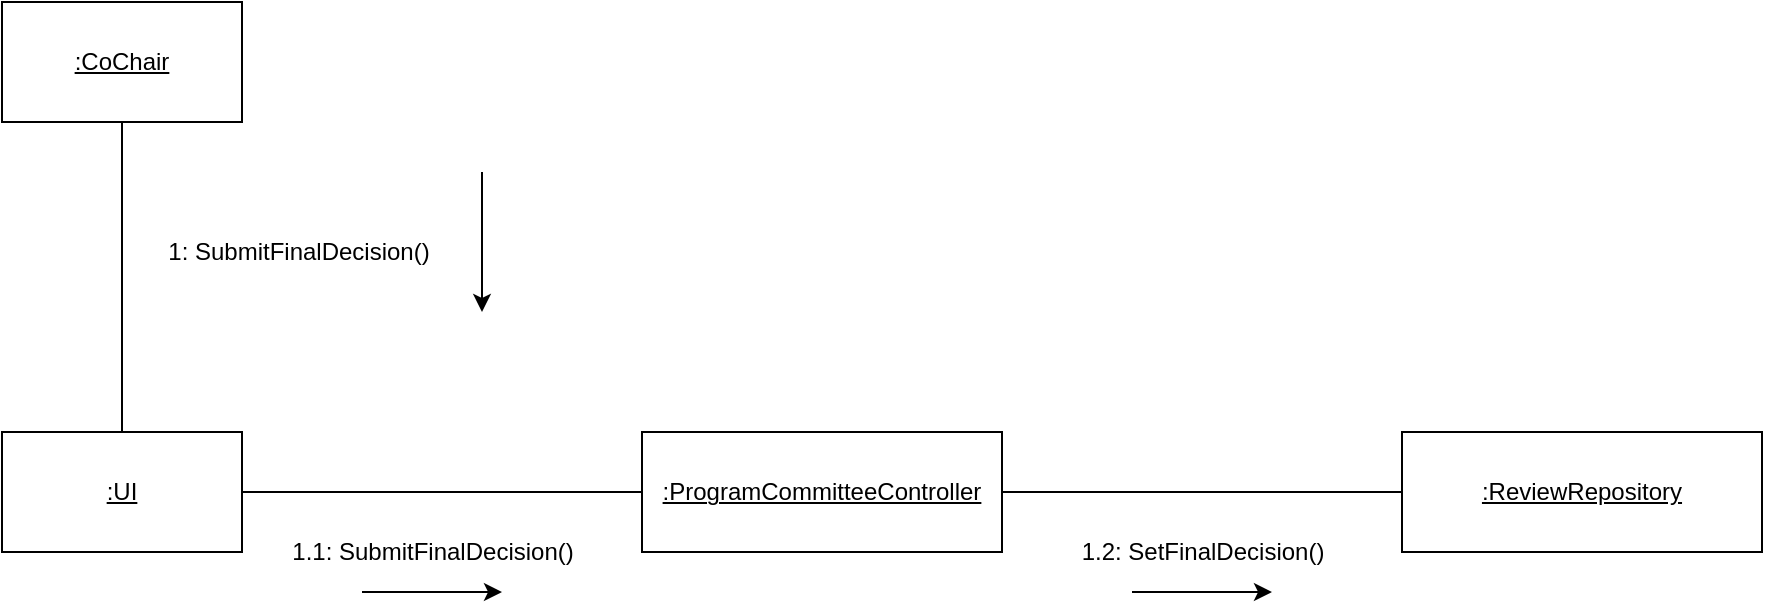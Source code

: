 <mxfile type="device" version="13.0.7" pages="2"><diagram id="13e1069c-82ec-6db2-03f1-153e76fe0fe0" name="Page-1"><mxGraphModel shadow="0" math="0" pageHeight="850" pageWidth="1100" pageScale="1" page="1" fold="1" arrows="1" connect="1" tooltips="1" guides="1" gridSize="10" dy="555" dx="979" grid="1" background="#ffffff"><root><mxCell id="0"/><mxCell id="1" parent="0"/><mxCell id="nfKez-gW2R2ZrKGgHBt4-2" value="&lt;u&gt;:CoChair&lt;/u&gt;" parent="1" vertex="1" style="rounded=0;whiteSpace=wrap;html=1;"><mxGeometry as="geometry" height="60" width="120" y="425" x="240"/></mxCell><mxCell id="nfKez-gW2R2ZrKGgHBt4-3" value="&lt;u&gt;:UI&lt;/u&gt;" parent="1" vertex="1" style="rounded=0;whiteSpace=wrap;html=1;"><mxGeometry as="geometry" height="60" width="120" y="640" x="240"/></mxCell><mxCell id="nfKez-gW2R2ZrKGgHBt4-5" value="&lt;u&gt;:ProgramCommitteeController&lt;/u&gt;" parent="1" vertex="1" style="rounded=0;whiteSpace=wrap;html=1;"><mxGeometry as="geometry" height="60" width="180" y="640" x="560"/></mxCell><mxCell id="nfKez-gW2R2ZrKGgHBt4-11" value="&lt;u&gt;:ReviewRepository&lt;/u&gt;" parent="1" vertex="1" style="rounded=0;whiteSpace=wrap;html=1;"><mxGeometry as="geometry" height="60" width="180" y="640" x="940"/></mxCell><mxCell id="nfKez-gW2R2ZrKGgHBt4-13" value="1: SubmitFinalDecision()" parent="1" vertex="1" style="text;html=1;align=center;verticalAlign=middle;resizable=0;points=[];autosize=1;"><mxGeometry as="geometry" height="20" width="150" y="540" x="313"/></mxCell><mxCell id="nfKez-gW2R2ZrKGgHBt4-14" value="" parent="1" style="edgeStyle=orthogonalEdgeStyle;rounded=0;orthogonalLoop=1;jettySize=auto;html=1;" edge="1"><mxGeometry as="geometry" relative="1"><mxPoint as="sourcePoint" y="510" x="480"/><mxPoint as="targetPoint" y="580" x="480"/></mxGeometry></mxCell><mxCell id="nfKez-gW2R2ZrKGgHBt4-15" value="" parent="1" style="endArrow=none;html=1;entryX=0.5;entryY=1;entryDx=0;entryDy=0;exitX=0.5;exitY=0;exitDx=0;exitDy=0;" source="nfKez-gW2R2ZrKGgHBt4-3" target="nfKez-gW2R2ZrKGgHBt4-2" edge="1"><mxGeometry as="geometry" height="50" width="50" relative="1"><mxPoint as="sourcePoint" y="580" x="240"/><mxPoint as="targetPoint" y="530" x="290"/></mxGeometry></mxCell><mxCell id="nfKez-gW2R2ZrKGgHBt4-16" value="1.1: SubmitFinalDecision()" parent="1" vertex="1" style="text;html=1;align=center;verticalAlign=middle;resizable=0;points=[];autosize=1;"><mxGeometry as="geometry" height="20" width="160" y="690" x="375"/></mxCell><mxCell id="nfKez-gW2R2ZrKGgHBt4-17" value="" parent="1" style="edgeStyle=orthogonalEdgeStyle;rounded=0;orthogonalLoop=1;jettySize=auto;html=1;" edge="1"><mxGeometry as="geometry" relative="1"><mxPoint as="sourcePoint" y="720" x="420"/><mxPoint as="targetPoint" y="720" x="490"/></mxGeometry></mxCell><mxCell id="nfKez-gW2R2ZrKGgHBt4-18" value="" parent="1" style="endArrow=none;html=1;exitX=1;exitY=0.5;exitDx=0;exitDy=0;entryX=0;entryY=0.5;entryDx=0;entryDy=0;" source="nfKez-gW2R2ZrKGgHBt4-3" target="nfKez-gW2R2ZrKGgHBt4-5" edge="1"><mxGeometry as="geometry" height="50" width="50" relative="1"><mxPoint as="sourcePoint" y="700" x="440"/><mxPoint as="targetPoint" y="650" x="490"/></mxGeometry></mxCell><mxCell id="nfKez-gW2R2ZrKGgHBt4-19" value="1.2: SetFinalDecision()" parent="1" vertex="1" style="text;html=1;align=center;verticalAlign=middle;resizable=0;points=[];autosize=1;"><mxGeometry as="geometry" height="20" width="140" y="690" x="770"/></mxCell><mxCell id="nfKez-gW2R2ZrKGgHBt4-21" value="" parent="1" style="edgeStyle=orthogonalEdgeStyle;rounded=0;orthogonalLoop=1;jettySize=auto;html=1;" edge="1"><mxGeometry as="geometry" relative="1"><mxPoint as="sourcePoint" y="720" x="805"/><mxPoint as="targetPoint" y="720" x="875"/></mxGeometry></mxCell><mxCell id="nfKez-gW2R2ZrKGgHBt4-22" value="" parent="1" style="endArrow=none;html=1;exitX=1;exitY=0.5;exitDx=0;exitDy=0;entryX=0;entryY=0.5;entryDx=0;entryDy=0;" source="nfKez-gW2R2ZrKGgHBt4-5" target="nfKez-gW2R2ZrKGgHBt4-11" edge="1"><mxGeometry as="geometry" height="50" width="50" relative="1"><mxPoint as="sourcePoint" y="690" x="840"/><mxPoint as="targetPoint" y="640" x="890"/></mxGeometry></mxCell></root></mxGraphModel></diagram><diagram id="dg3SweV-XBVIAxaIB0A2" name="Page-2"><mxGraphModel dx="1221" dy="571" grid="1" gridSize="10" guides="1" tooltips="1" connect="1" arrows="1" fold="1" page="1" pageScale="1" pageWidth="1920" pageHeight="1200" math="0" shadow="0"><root><mxCell id="p4oWfd0qXZwp72eAhlnT-0"/><mxCell id="p4oWfd0qXZwp72eAhlnT-1" parent="p4oWfd0qXZwp72eAhlnT-0"/><mxCell id="p4oWfd0qXZwp72eAhlnT-2" value=":ConferenceRepository" style="shape=umlLifeline;perimeter=lifelinePerimeter;whiteSpace=wrap;html=1;container=1;collapsible=0;recursiveResize=0;outlineConnect=0;" vertex="1" parent="p4oWfd0qXZwp72eAhlnT-1"><mxGeometry x="880" y="70" width="130" height="310" as="geometry"/></mxCell><mxCell id="p4oWfd0qXZwp72eAhlnT-3" value="" style="html=1;points=[];perimeter=orthogonalPerimeter;" vertex="1" parent="p4oWfd0qXZwp72eAhlnT-2"><mxGeometry x="60" y="80" width="10" height="30" as="geometry"/></mxCell><mxCell id="p4oWfd0qXZwp72eAhlnT-4" value=":UI" style="shape=umlLifeline;perimeter=lifelinePerimeter;whiteSpace=wrap;html=1;container=1;collapsible=0;recursiveResize=0;outlineConnect=0;" vertex="1" parent="p4oWfd0qXZwp72eAhlnT-1"><mxGeometry x="250" y="70" width="100" height="310" as="geometry"/></mxCell><mxCell id="p4oWfd0qXZwp72eAhlnT-5" value="" style="html=1;points=[];perimeter=orthogonalPerimeter;" vertex="1" parent="p4oWfd0qXZwp72eAhlnT-4"><mxGeometry x="45" y="70" width="10" height="30" as="geometry"/></mxCell><mxCell id="PTqq70tBKUXQ3F6i1KKz-7" value="" style="html=1;points=[];perimeter=orthogonalPerimeter;" vertex="1" parent="p4oWfd0qXZwp72eAhlnT-4"><mxGeometry x="45" y="130" width="10" height="25" as="geometry"/></mxCell><mxCell id="mge1Io1lVk8nVzHV-m7h-14" value="" style="html=1;points=[];perimeter=orthogonalPerimeter;" vertex="1" parent="p4oWfd0qXZwp72eAhlnT-4"><mxGeometry x="45" y="200" width="10" height="30" as="geometry"/></mxCell><mxCell id="p4oWfd0qXZwp72eAhlnT-6" value="&lt;span style=&quot;white-space: nowrap&quot;&gt;:ProgramComitteeController&lt;br&gt;&lt;/span&gt;" style="shape=umlLifeline;perimeter=lifelinePerimeter;whiteSpace=wrap;html=1;container=1;collapsible=0;recursiveResize=0;outlineConnect=0;" vertex="1" parent="p4oWfd0qXZwp72eAhlnT-1"><mxGeometry x="430" y="70" width="222" height="310" as="geometry"/></mxCell><mxCell id="p4oWfd0qXZwp72eAhlnT-12" value="" style="html=1;points=[];perimeter=orthogonalPerimeter;" vertex="1" parent="p4oWfd0qXZwp72eAhlnT-6"><mxGeometry x="106" y="80" width="10" height="30" as="geometry"/></mxCell><mxCell id="mge1Io1lVk8nVzHV-m7h-0" value="" style="html=1;points=[];perimeter=orthogonalPerimeter;" vertex="1" parent="p4oWfd0qXZwp72eAhlnT-6"><mxGeometry x="106" y="140" width="10" height="40" as="geometry"/></mxCell><mxCell id="mge1Io1lVk8nVzHV-m7h-16" value="" style="html=1;points=[];perimeter=orthogonalPerimeter;" vertex="1" parent="p4oWfd0qXZwp72eAhlnT-6"><mxGeometry x="106" y="210" width="10" height="30" as="geometry"/></mxCell><mxCell id="p4oWfd0qXZwp72eAhlnT-7" value="" style="edgeStyle=orthogonalEdgeStyle;rounded=0;orthogonalLoop=1;jettySize=auto;html=1;" edge="1" parent="p4oWfd0qXZwp72eAhlnT-1" source="p4oWfd0qXZwp72eAhlnT-8" target="p4oWfd0qXZwp72eAhlnT-9"><mxGeometry relative="1" as="geometry"/></mxCell><mxCell id="p4oWfd0qXZwp72eAhlnT-8" value=":Co-Chair" style="shape=umlActor;verticalLabelPosition=bottom;labelBackgroundColor=#ffffff;verticalAlign=top;html=1;" vertex="1" parent="p4oWfd0qXZwp72eAhlnT-1"><mxGeometry x="90" y="20" width="30" height="60" as="geometry"/></mxCell><mxCell id="PTqq70tBKUXQ3F6i1KKz-8" value="" style="edgeStyle=orthogonalEdgeStyle;rounded=0;orthogonalLoop=1;jettySize=auto;html=1;" edge="1" parent="p4oWfd0qXZwp72eAhlnT-1" source="p4oWfd0qXZwp72eAhlnT-9" target="PTqq70tBKUXQ3F6i1KKz-7"><mxGeometry relative="1" as="geometry"><Array as="points"><mxPoint x="170" y="208"/><mxPoint x="170" y="208"/></Array></mxGeometry></mxCell><mxCell id="mge1Io1lVk8nVzHV-m7h-15" value="" style="edgeStyle=orthogonalEdgeStyle;rounded=0;orthogonalLoop=1;jettySize=auto;html=1;" edge="1" parent="p4oWfd0qXZwp72eAhlnT-1" source="p4oWfd0qXZwp72eAhlnT-9"><mxGeometry relative="1" as="geometry"><mxPoint x="290" y="280" as="targetPoint"/><Array as="points"><mxPoint x="280" y="280"/><mxPoint x="280" y="280"/></Array></mxGeometry></mxCell><mxCell id="p4oWfd0qXZwp72eAhlnT-9" value="" style="html=1;points=[];perimeter=orthogonalPerimeter;" vertex="1" parent="p4oWfd0qXZwp72eAhlnT-1"><mxGeometry x="100" y="130" width="10" height="240" as="geometry"/></mxCell><mxCell id="p4oWfd0qXZwp72eAhlnT-10" value="" style="edgeStyle=orthogonalEdgeStyle;rounded=0;orthogonalLoop=1;jettySize=auto;html=1;" edge="1" parent="p4oWfd0qXZwp72eAhlnT-1" target="p4oWfd0qXZwp72eAhlnT-12"><mxGeometry relative="1" as="geometry"><Array as="points"><mxPoint x="360" y="165"/><mxPoint x="360" y="165"/></Array><mxPoint x="310" y="165" as="sourcePoint"/></mxGeometry></mxCell><mxCell id="p4oWfd0qXZwp72eAhlnT-11" value="" style="edgeStyle=orthogonalEdgeStyle;rounded=0;orthogonalLoop=1;jettySize=auto;html=1;" edge="1" parent="p4oWfd0qXZwp72eAhlnT-1" source="p4oWfd0qXZwp72eAhlnT-12" target="p4oWfd0qXZwp72eAhlnT-3"><mxGeometry relative="1" as="geometry"><Array as="points"><mxPoint x="560" y="170"/><mxPoint x="560" y="170"/></Array></mxGeometry></mxCell><mxCell id="p4oWfd0qXZwp72eAhlnT-13" value="ChangeDeadline()" style="text;html=1;align=center;verticalAlign=middle;resizable=0;points=[];autosize=1;" vertex="1" parent="p4oWfd0qXZwp72eAhlnT-1"><mxGeometry x="360" y="140" width="110" height="20" as="geometry"/></mxCell><mxCell id="p4oWfd0qXZwp72eAhlnT-14" value="ChangeDeadline()" style="html=1;verticalAlign=bottom;endArrow=block;" edge="1" parent="p4oWfd0qXZwp72eAhlnT-1" target="p4oWfd0qXZwp72eAhlnT-5"><mxGeometry width="80" relative="1" as="geometry"><mxPoint x="110" y="150" as="sourcePoint"/><mxPoint x="190" y="150" as="targetPoint"/></mxGeometry></mxCell><mxCell id="p4oWfd0qXZwp72eAhlnT-15" value="SetConferenceDeadline()" style="text;html=1;align=center;verticalAlign=middle;resizable=0;points=[];autosize=1;" vertex="1" parent="p4oWfd0qXZwp72eAhlnT-1"><mxGeometry x="580" y="150" width="150" height="20" as="geometry"/></mxCell><mxCell id="PTqq70tBKUXQ3F6i1KKz-9" value="AssignPapersToReviewers()" style="text;html=1;align=center;verticalAlign=middle;resizable=0;points=[];autosize=1;" vertex="1" parent="p4oWfd0qXZwp72eAhlnT-1"><mxGeometry x="110" y="180" width="170" height="20" as="geometry"/></mxCell><mxCell id="mge1Io1lVk8nVzHV-m7h-1" value="" style="edgeStyle=orthogonalEdgeStyle;rounded=0;orthogonalLoop=1;jettySize=auto;html=1;" edge="1" parent="p4oWfd0qXZwp72eAhlnT-1" source="PTqq70tBKUXQ3F6i1KKz-7" target="mge1Io1lVk8nVzHV-m7h-0"><mxGeometry relative="1" as="geometry"><Array as="points"><mxPoint x="410" y="223"/><mxPoint x="410" y="223"/></Array></mxGeometry></mxCell><mxCell id="mge1Io1lVk8nVzHV-m7h-2" value="AssignPapersToReviewers()" style="text;html=1;" vertex="1" parent="p4oWfd0qXZwp72eAhlnT-1"><mxGeometry x="340" y="200" width="180" height="30" as="geometry"/></mxCell><mxCell id="mge1Io1lVk8nVzHV-m7h-4" value="" style="edgeStyle=orthogonalEdgeStyle;rounded=0;orthogonalLoop=1;jettySize=auto;html=1;entryX=-0.171;entryY=0.412;entryDx=0;entryDy=0;entryPerimeter=0;" edge="1" parent="p4oWfd0qXZwp72eAhlnT-1" source="mge1Io1lVk8nVzHV-m7h-0" target="mge1Io1lVk8nVzHV-m7h-8"><mxGeometry relative="1" as="geometry"><mxPoint x="910" y="220" as="targetPoint"/><Array as="points"><mxPoint x="820" y="240"/><mxPoint x="820" y="240"/></Array></mxGeometry></mxCell><mxCell id="mge1Io1lVk8nVzHV-m7h-5" value="AssignPapers()" style="text;html=1;align=center;verticalAlign=middle;resizable=0;points=[];autosize=1;" vertex="1" parent="p4oWfd0qXZwp72eAhlnT-1"><mxGeometry x="605" y="215" width="100" height="20" as="geometry"/></mxCell><mxCell id="mge1Io1lVk8nVzHV-m7h-6" value=":ReviewRepository" style="shape=umlLifeline;perimeter=lifelinePerimeter;whiteSpace=wrap;html=1;container=1;collapsible=0;recursiveResize=0;outlineConnect=0;" vertex="1" parent="p4oWfd0qXZwp72eAhlnT-1"><mxGeometry x="1030" y="70" width="130" height="310" as="geometry"/></mxCell><mxCell id="mge1Io1lVk8nVzHV-m7h-8" value="" style="html=1;points=[];perimeter=orthogonalPerimeter;" vertex="1" parent="mge1Io1lVk8nVzHV-m7h-6"><mxGeometry x="60" y="155" width="10" height="35" as="geometry"/></mxCell><mxCell id="mge1Io1lVk8nVzHV-m7h-17" value="" style="edgeStyle=orthogonalEdgeStyle;rounded=0;orthogonalLoop=1;jettySize=auto;html=1;" edge="1" parent="p4oWfd0qXZwp72eAhlnT-1" source="mge1Io1lVk8nVzHV-m7h-14" target="mge1Io1lVk8nVzHV-m7h-16"><mxGeometry relative="1" as="geometry"><Array as="points"><mxPoint x="340" y="290"/><mxPoint x="340" y="290"/></Array></mxGeometry></mxCell><mxCell id="mge1Io1lVk8nVzHV-m7h-18" value="RequestPaperDiscussion()" style="text;html=1;align=center;verticalAlign=middle;resizable=0;points=[];autosize=1;" vertex="1" parent="p4oWfd0qXZwp72eAhlnT-1"><mxGeometry x="120" y="260" width="160" height="20" as="geometry"/></mxCell><mxCell id="mge1Io1lVk8nVzHV-m7h-19" value="RequestPaperDiscussion()" style="text;html=1;align=center;verticalAlign=middle;resizable=0;points=[];autosize=1;" vertex="1" parent="p4oWfd0qXZwp72eAhlnT-1"><mxGeometry x="340" y="270" width="160" height="20" as="geometry"/></mxCell><mxCell id="mge1Io1lVk8nVzHV-m7h-27" value=":ReviewController" style="shape=umlLifeline;perimeter=lifelinePerimeter;whiteSpace=wrap;html=1;container=1;collapsible=0;recursiveResize=0;outlineConnect=0;" vertex="1" parent="p4oWfd0qXZwp72eAhlnT-1"><mxGeometry x="695" y="70" width="169" height="310" as="geometry"/></mxCell><mxCell id="kjth-Y7TwNbE0vb_L8aX-1" value="" style="edgeStyle=orthogonalEdgeStyle;rounded=0;orthogonalLoop=1;jettySize=auto;html=1;" edge="1" parent="p4oWfd0qXZwp72eAhlnT-1" source="mge1Io1lVk8nVzHV-m7h-16" target="kjth-Y7TwNbE0vb_L8aX-0"><mxGeometry relative="1" as="geometry"><Array as="points"><mxPoint x="890" y="300"/><mxPoint x="890" y="300"/></Array></mxGeometry></mxCell><mxCell id="FiJy0LQJmpNVhon0XMIN-2" value=":PaperRepository" style="shape=umlLifeline;perimeter=lifelinePerimeter;whiteSpace=wrap;html=1;container=1;collapsible=0;recursiveResize=0;outlineConnect=0;" vertex="1" parent="p4oWfd0qXZwp72eAhlnT-1"><mxGeometry x="1180" y="70" width="130" height="310" as="geometry"/></mxCell><mxCell id="kjth-Y7TwNbE0vb_L8aX-0" value="" style="html=1;points=[];perimeter=orthogonalPerimeter;" vertex="1" parent="FiJy0LQJmpNVhon0XMIN-2"><mxGeometry x="60" y="215" width="10" height="35" as="geometry"/></mxCell><mxCell id="FiJy0LQJmpNVhon0XMIN-4" value="SetConflicting()" style="text;html=1;align=center;verticalAlign=middle;resizable=0;points=[];autosize=1;" vertex="1" parent="p4oWfd0qXZwp72eAhlnT-1"><mxGeometry x="605" y="280" width="100" height="20" as="geometry"/></mxCell></root></mxGraphModel></diagram></mxfile>
